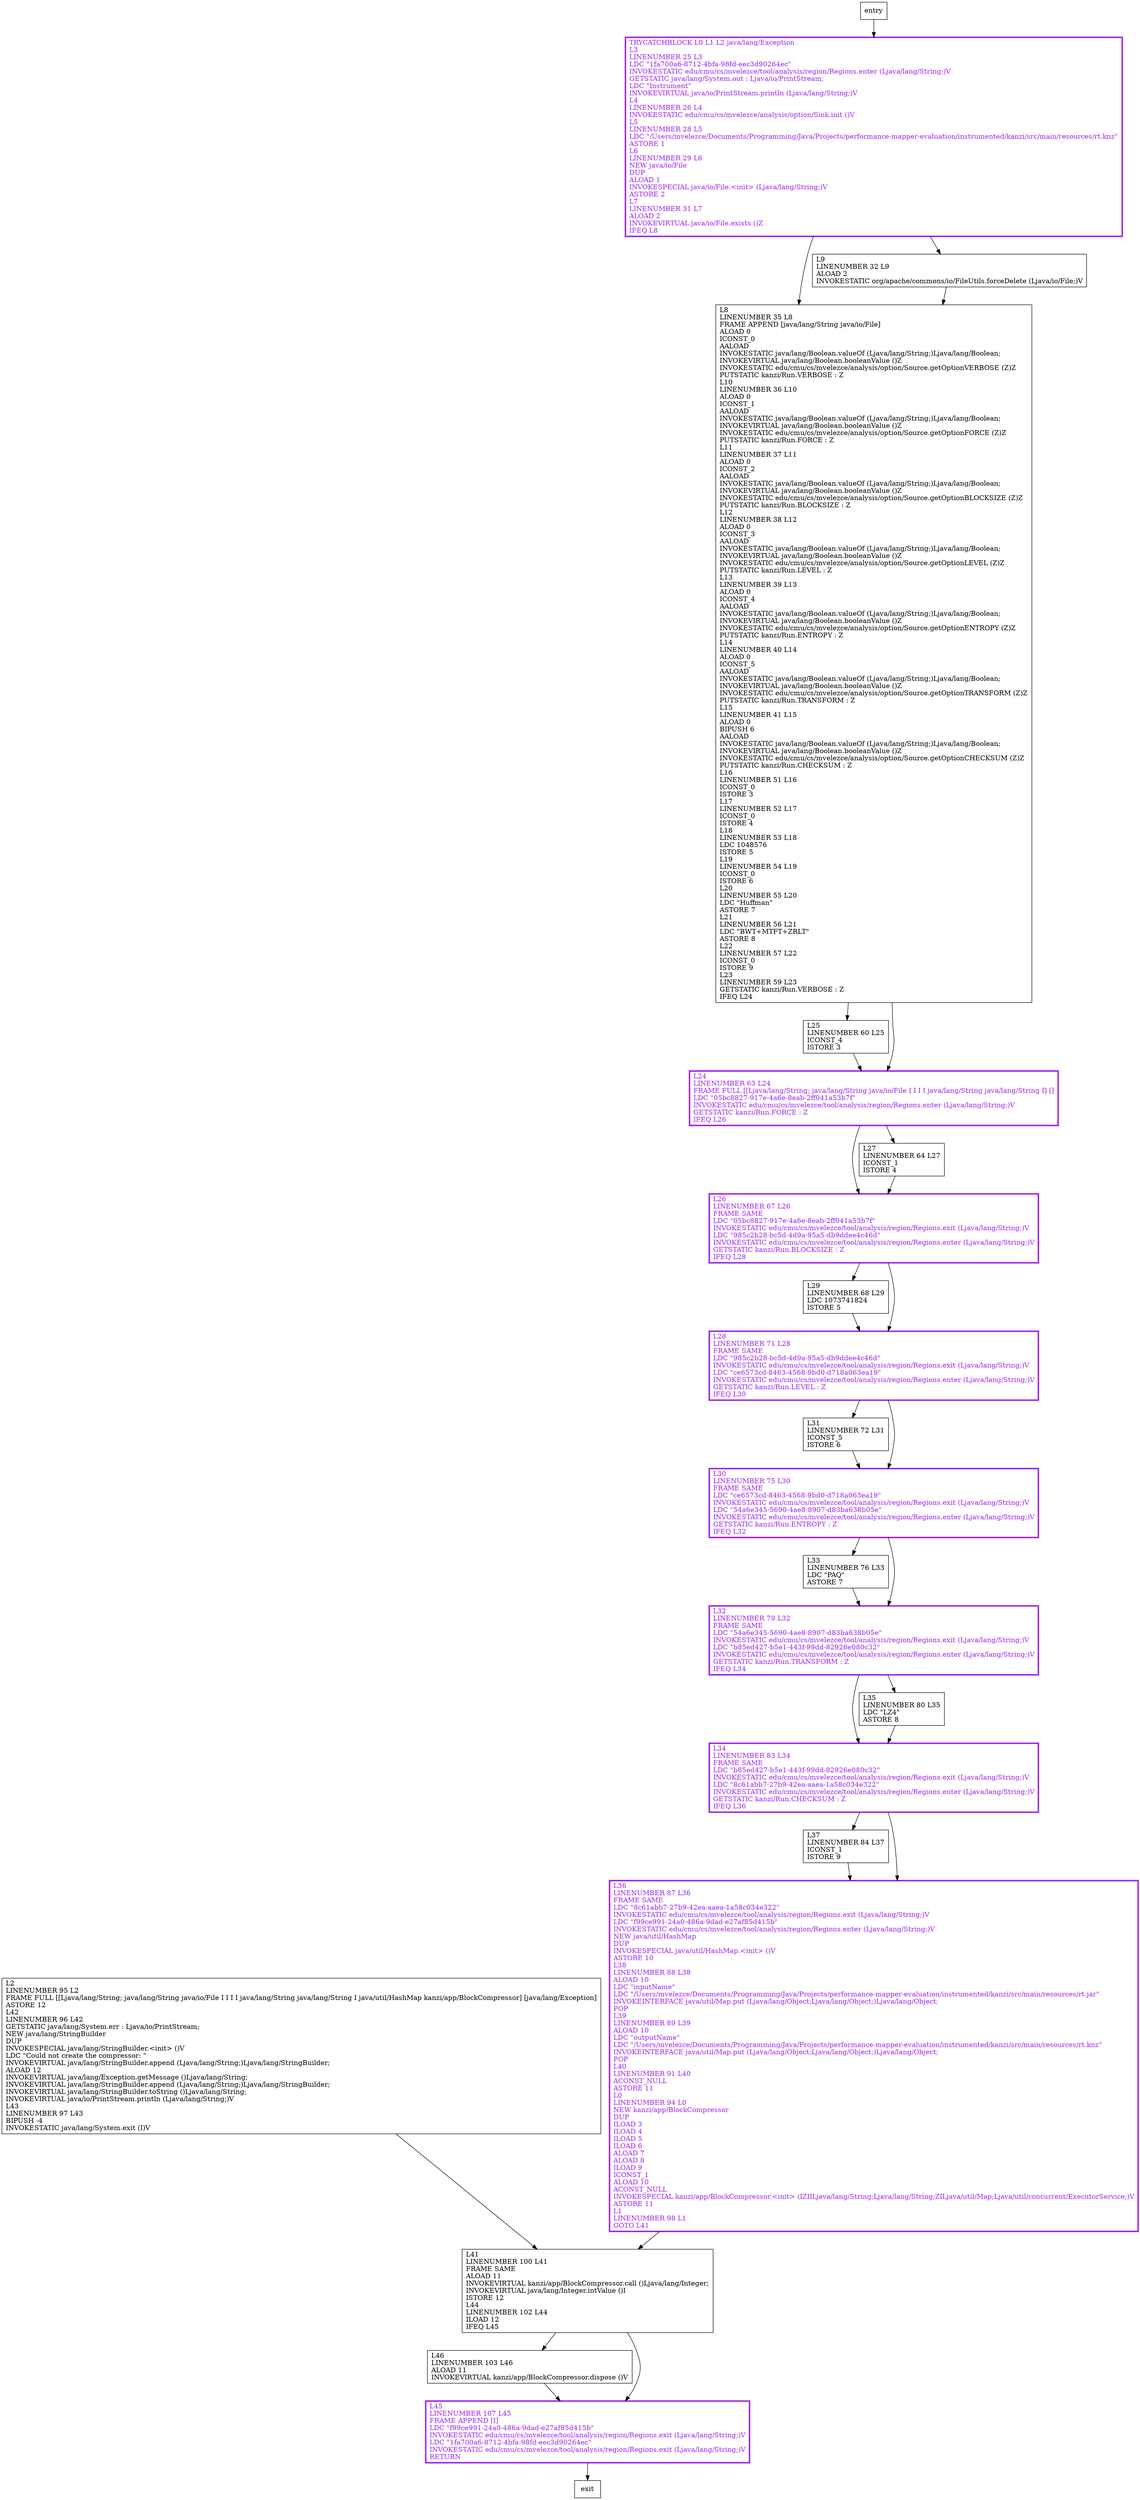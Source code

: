 digraph main {
node [shape=record];
307628575 [label="L37\lLINENUMBER 84 L37\lICONST_1\lISTORE 9\l"];
127931579 [label="L33\lLINENUMBER 76 L33\lLDC \"PAQ\"\lASTORE 7\l"];
2011397860 [label="L32\lLINENUMBER 79 L32\lFRAME SAME\lLDC \"54a6e345-5690-4ae8-8907-d83ba638b05e\"\lINVOKESTATIC edu/cmu/cs/mvelezce/tool/analysis/region/Regions.exit (Ljava/lang/String;)V\lLDC \"b85ed427-b5e1-443f-99dd-82926e080c32\"\lINVOKESTATIC edu/cmu/cs/mvelezce/tool/analysis/region/Regions.enter (Ljava/lang/String;)V\lGETSTATIC kanzi/Run.TRANSFORM : Z\lIFEQ L34\l"];
1512778899 [label="L41\lLINENUMBER 100 L41\lFRAME SAME\lALOAD 11\lINVOKEVIRTUAL kanzi/app/BlockCompressor.call ()Ljava/lang/Integer;\lINVOKEVIRTUAL java/lang/Integer.intValue ()I\lISTORE 12\lL44\lLINENUMBER 102 L44\lILOAD 12\lIFEQ L45\l"];
1203291495 [label="L2\lLINENUMBER 95 L2\lFRAME FULL [[Ljava/lang/String; java/lang/String java/io/File I I I I java/lang/String java/lang/String I java/util/HashMap kanzi/app/BlockCompressor] [java/lang/Exception]\lASTORE 12\lL42\lLINENUMBER 96 L42\lGETSTATIC java/lang/System.err : Ljava/io/PrintStream;\lNEW java/lang/StringBuilder\lDUP\lINVOKESPECIAL java/lang/StringBuilder.\<init\> ()V\lLDC \"Could not create the compressor: \"\lINVOKEVIRTUAL java/lang/StringBuilder.append (Ljava/lang/String;)Ljava/lang/StringBuilder;\lALOAD 12\lINVOKEVIRTUAL java/lang/Exception.getMessage ()Ljava/lang/String;\lINVOKEVIRTUAL java/lang/StringBuilder.append (Ljava/lang/String;)Ljava/lang/StringBuilder;\lINVOKEVIRTUAL java/lang/StringBuilder.toString ()Ljava/lang/String;\lINVOKEVIRTUAL java/io/PrintStream.println (Ljava/lang/String;)V\lL43\lLINENUMBER 97 L43\lBIPUSH -4\lINVOKESTATIC java/lang/System.exit (I)V\l"];
1002007761 [label="TRYCATCHBLOCK L0 L1 L2 java/lang/Exception\lL3\lLINENUMBER 25 L3\lLDC \"1fa700a6-8712-4bfa-98fd-eec3d90264ec\"\lINVOKESTATIC edu/cmu/cs/mvelezce/tool/analysis/region/Regions.enter (Ljava/lang/String;)V\lGETSTATIC java/lang/System.out : Ljava/io/PrintStream;\lLDC \"Instrument\"\lINVOKEVIRTUAL java/io/PrintStream.println (Ljava/lang/String;)V\lL4\lLINENUMBER 26 L4\lINVOKESTATIC edu/cmu/cs/mvelezce/analysis/option/Sink.init ()V\lL5\lLINENUMBER 28 L5\lLDC \"/Users/mvelezce/Documents/Programming/Java/Projects/performance-mapper-evaluation/instrumented/kanzi/src/main/resources/rt.knz\"\lASTORE 1\lL6\lLINENUMBER 29 L6\lNEW java/io/File\lDUP\lALOAD 1\lINVOKESPECIAL java/io/File.\<init\> (Ljava/lang/String;)V\lASTORE 2\lL7\lLINENUMBER 31 L7\lALOAD 2\lINVOKEVIRTUAL java/io/File.exists ()Z\lIFEQ L8\l"];
838805847 [label="L34\lLINENUMBER 83 L34\lFRAME SAME\lLDC \"b85ed427-b5e1-443f-99dd-82926e080c32\"\lINVOKESTATIC edu/cmu/cs/mvelezce/tool/analysis/region/Regions.exit (Ljava/lang/String;)V\lLDC \"8c61abb7-27b9-42ea-aaea-1a58c034e322\"\lINVOKESTATIC edu/cmu/cs/mvelezce/tool/analysis/region/Regions.enter (Ljava/lang/String;)V\lGETSTATIC kanzi/Run.CHECKSUM : Z\lIFEQ L36\l"];
282789893 [label="L31\lLINENUMBER 72 L31\lICONST_5\lISTORE 6\l"];
1458941156 [label="L46\lLINENUMBER 103 L46\lALOAD 11\lINVOKEVIRTUAL kanzi/app/BlockCompressor.dispose ()V\l"];
357876162 [label="L36\lLINENUMBER 87 L36\lFRAME SAME\lLDC \"8c61abb7-27b9-42ea-aaea-1a58c034e322\"\lINVOKESTATIC edu/cmu/cs/mvelezce/tool/analysis/region/Regions.exit (Ljava/lang/String;)V\lLDC \"f99ce991-24a0-486a-9dad-e27af85d415b\"\lINVOKESTATIC edu/cmu/cs/mvelezce/tool/analysis/region/Regions.enter (Ljava/lang/String;)V\lNEW java/util/HashMap\lDUP\lINVOKESPECIAL java/util/HashMap.\<init\> ()V\lASTORE 10\lL38\lLINENUMBER 88 L38\lALOAD 10\lLDC \"inputName\"\lLDC \"/Users/mvelezce/Documents/Programming/Java/Projects/performance-mapper-evaluation/instrumented/kanzi/src/main/resources/rt.jar\"\lINVOKEINTERFACE java/util/Map.put (Ljava/lang/Object;Ljava/lang/Object;)Ljava/lang/Object;\lPOP\lL39\lLINENUMBER 89 L39\lALOAD 10\lLDC \"outputName\"\lLDC \"/Users/mvelezce/Documents/Programming/Java/Projects/performance-mapper-evaluation/instrumented/kanzi/src/main/resources/rt.knz\"\lINVOKEINTERFACE java/util/Map.put (Ljava/lang/Object;Ljava/lang/Object;)Ljava/lang/Object;\lPOP\lL40\lLINENUMBER 91 L40\lACONST_NULL\lASTORE 11\lL0\lLINENUMBER 94 L0\lNEW kanzi/app/BlockCompressor\lDUP\lILOAD 3\lILOAD 4\lILOAD 5\lILOAD 6\lALOAD 7\lALOAD 8\lILOAD 9\lICONST_1\lALOAD 10\lACONST_NULL\lINVOKESPECIAL kanzi/app/BlockCompressor.\<init\> (IZIILjava/lang/String;Ljava/lang/String;ZILjava/util/Map;Ljava/util/concurrent/ExecutorService;)V\lASTORE 11\lL1\lLINENUMBER 98 L1\lGOTO L41\l"];
1875588172 [label="L30\lLINENUMBER 75 L30\lFRAME SAME\lLDC \"ce6573cd-8463-4568-9bd0-d718a063ea19\"\lINVOKESTATIC edu/cmu/cs/mvelezce/tool/analysis/region/Regions.exit (Ljava/lang/String;)V\lLDC \"54a6e345-5690-4ae8-8907-d83ba638b05e\"\lINVOKESTATIC edu/cmu/cs/mvelezce/tool/analysis/region/Regions.enter (Ljava/lang/String;)V\lGETSTATIC kanzi/Run.ENTROPY : Z\lIFEQ L32\l"];
162966335 [label="L8\lLINENUMBER 35 L8\lFRAME APPEND [java/lang/String java/io/File]\lALOAD 0\lICONST_0\lAALOAD\lINVOKESTATIC java/lang/Boolean.valueOf (Ljava/lang/String;)Ljava/lang/Boolean;\lINVOKEVIRTUAL java/lang/Boolean.booleanValue ()Z\lINVOKESTATIC edu/cmu/cs/mvelezce/analysis/option/Source.getOptionVERBOSE (Z)Z\lPUTSTATIC kanzi/Run.VERBOSE : Z\lL10\lLINENUMBER 36 L10\lALOAD 0\lICONST_1\lAALOAD\lINVOKESTATIC java/lang/Boolean.valueOf (Ljava/lang/String;)Ljava/lang/Boolean;\lINVOKEVIRTUAL java/lang/Boolean.booleanValue ()Z\lINVOKESTATIC edu/cmu/cs/mvelezce/analysis/option/Source.getOptionFORCE (Z)Z\lPUTSTATIC kanzi/Run.FORCE : Z\lL11\lLINENUMBER 37 L11\lALOAD 0\lICONST_2\lAALOAD\lINVOKESTATIC java/lang/Boolean.valueOf (Ljava/lang/String;)Ljava/lang/Boolean;\lINVOKEVIRTUAL java/lang/Boolean.booleanValue ()Z\lINVOKESTATIC edu/cmu/cs/mvelezce/analysis/option/Source.getOptionBLOCKSIZE (Z)Z\lPUTSTATIC kanzi/Run.BLOCKSIZE : Z\lL12\lLINENUMBER 38 L12\lALOAD 0\lICONST_3\lAALOAD\lINVOKESTATIC java/lang/Boolean.valueOf (Ljava/lang/String;)Ljava/lang/Boolean;\lINVOKEVIRTUAL java/lang/Boolean.booleanValue ()Z\lINVOKESTATIC edu/cmu/cs/mvelezce/analysis/option/Source.getOptionLEVEL (Z)Z\lPUTSTATIC kanzi/Run.LEVEL : Z\lL13\lLINENUMBER 39 L13\lALOAD 0\lICONST_4\lAALOAD\lINVOKESTATIC java/lang/Boolean.valueOf (Ljava/lang/String;)Ljava/lang/Boolean;\lINVOKEVIRTUAL java/lang/Boolean.booleanValue ()Z\lINVOKESTATIC edu/cmu/cs/mvelezce/analysis/option/Source.getOptionENTROPY (Z)Z\lPUTSTATIC kanzi/Run.ENTROPY : Z\lL14\lLINENUMBER 40 L14\lALOAD 0\lICONST_5\lAALOAD\lINVOKESTATIC java/lang/Boolean.valueOf (Ljava/lang/String;)Ljava/lang/Boolean;\lINVOKEVIRTUAL java/lang/Boolean.booleanValue ()Z\lINVOKESTATIC edu/cmu/cs/mvelezce/analysis/option/Source.getOptionTRANSFORM (Z)Z\lPUTSTATIC kanzi/Run.TRANSFORM : Z\lL15\lLINENUMBER 41 L15\lALOAD 0\lBIPUSH 6\lAALOAD\lINVOKESTATIC java/lang/Boolean.valueOf (Ljava/lang/String;)Ljava/lang/Boolean;\lINVOKEVIRTUAL java/lang/Boolean.booleanValue ()Z\lINVOKESTATIC edu/cmu/cs/mvelezce/analysis/option/Source.getOptionCHECKSUM (Z)Z\lPUTSTATIC kanzi/Run.CHECKSUM : Z\lL16\lLINENUMBER 51 L16\lICONST_0\lISTORE 3\lL17\lLINENUMBER 52 L17\lICONST_0\lISTORE 4\lL18\lLINENUMBER 53 L18\lLDC 1048576\lISTORE 5\lL19\lLINENUMBER 54 L19\lICONST_0\lISTORE 6\lL20\lLINENUMBER 55 L20\lLDC \"Huffman\"\lASTORE 7\lL21\lLINENUMBER 56 L21\lLDC \"BWT+MTFT+ZRLT\"\lASTORE 8\lL22\lLINENUMBER 57 L22\lICONST_0\lISTORE 9\lL23\lLINENUMBER 59 L23\lGETSTATIC kanzi/Run.VERBOSE : Z\lIFEQ L24\l"];
1951483523 [label="L45\lLINENUMBER 107 L45\lFRAME APPEND [I]\lLDC \"f99ce991-24a0-486a-9dad-e27af85d415b\"\lINVOKESTATIC edu/cmu/cs/mvelezce/tool/analysis/region/Regions.exit (Ljava/lang/String;)V\lLDC \"1fa700a6-8712-4bfa-98fd-eec3d90264ec\"\lINVOKESTATIC edu/cmu/cs/mvelezce/tool/analysis/region/Regions.exit (Ljava/lang/String;)V\lRETURN\l"];
528271620 [label="L25\lLINENUMBER 60 L25\lICONST_4\lISTORE 3\l"];
598697607 [label="L26\lLINENUMBER 67 L26\lFRAME SAME\lLDC \"05bc8827-917e-4a6e-8eab-2ff041a53b7f\"\lINVOKESTATIC edu/cmu/cs/mvelezce/tool/analysis/region/Regions.exit (Ljava/lang/String;)V\lLDC \"985c2b28-bc5d-4d9a-95a5-db9ddee4c46d\"\lINVOKESTATIC edu/cmu/cs/mvelezce/tool/analysis/region/Regions.enter (Ljava/lang/String;)V\lGETSTATIC kanzi/Run.BLOCKSIZE : Z\lIFEQ L28\l"];
2041353293 [label="L35\lLINENUMBER 80 L35\lLDC \"LZ4\"\lASTORE 8\l"];
1889380074 [label="L9\lLINENUMBER 32 L9\lALOAD 2\lINVOKESTATIC org/apache/commons/io/FileUtils.forceDelete (Ljava/io/File;)V\l"];
1876160459 [label="L24\lLINENUMBER 63 L24\lFRAME FULL [[Ljava/lang/String; java/lang/String java/io/File I I I I java/lang/String java/lang/String I] []\lLDC \"05bc8827-917e-4a6e-8eab-2ff041a53b7f\"\lINVOKESTATIC edu/cmu/cs/mvelezce/tool/analysis/region/Regions.enter (Ljava/lang/String;)V\lGETSTATIC kanzi/Run.FORCE : Z\lIFEQ L26\l"];
931719012 [label="L29\lLINENUMBER 68 L29\lLDC 1073741824\lISTORE 5\l"];
1321542481 [label="L28\lLINENUMBER 71 L28\lFRAME SAME\lLDC \"985c2b28-bc5d-4d9a-95a5-db9ddee4c46d\"\lINVOKESTATIC edu/cmu/cs/mvelezce/tool/analysis/region/Regions.exit (Ljava/lang/String;)V\lLDC \"ce6573cd-8463-4568-9bd0-d718a063ea19\"\lINVOKESTATIC edu/cmu/cs/mvelezce/tool/analysis/region/Regions.enter (Ljava/lang/String;)V\lGETSTATIC kanzi/Run.LEVEL : Z\lIFEQ L30\l"];
1041772270 [label="L27\lLINENUMBER 64 L27\lICONST_1\lISTORE 4\l"];
entry;
exit;
307628575 -> 357876162;
127931579 -> 2011397860;
2011397860 -> 2041353293;
2011397860 -> 838805847;
1512778899 -> 1458941156;
1512778899 -> 1951483523;
1203291495 -> 1512778899;
1002007761 -> 1889380074;
1002007761 -> 162966335;
838805847 -> 307628575;
838805847 -> 357876162;
282789893 -> 1875588172;
1458941156 -> 1951483523;
357876162 -> 1512778899;
1875588172 -> 127931579;
1875588172 -> 2011397860;
162966335 -> 528271620;
162966335 -> 1876160459;
1951483523 -> exit;
528271620 -> 1876160459;
598697607 -> 931719012;
598697607 -> 1321542481;
entry -> 1002007761;
2041353293 -> 838805847;
1889380074 -> 162966335;
1876160459 -> 598697607;
1876160459 -> 1041772270;
931719012 -> 1321542481;
1321542481 -> 282789893;
1321542481 -> 1875588172;
1041772270 -> 598697607;
598697607[fontcolor="purple", penwidth=3, color="purple"];
2011397860[fontcolor="purple", penwidth=3, color="purple"];
1002007761[fontcolor="purple", penwidth=3, color="purple"];
838805847[fontcolor="purple", penwidth=3, color="purple"];
1876160459[fontcolor="purple", penwidth=3, color="purple"];
1321542481[fontcolor="purple", penwidth=3, color="purple"];
357876162[fontcolor="purple", penwidth=3, color="purple"];
1875588172[fontcolor="purple", penwidth=3, color="purple"];
1951483523[fontcolor="purple", penwidth=3, color="purple"];
}
